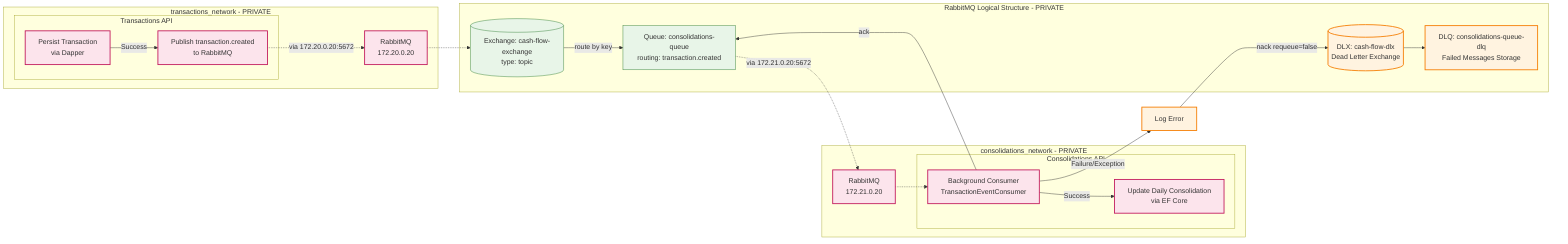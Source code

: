 flowchart LR
  subgraph TxNet[transactions_network - PRIVATE]
    subgraph TX[Transactions API]
      TSave[Persist Transaction<br/>via Dapper]
      TPublish[Publish transaction.created<br/>to RabbitMQ]
    end
    MQTx[RabbitMQ<br/>172.20.0.20]
  end

  subgraph CoNet[consolidations_network - PRIVATE]
    subgraph CO[Consolidations API]
      CConsume[Background Consumer<br/>TransactionEventConsumer]
      CUpdate[Update Daily Consolidation<br/>via EF Core]
    end
    MQCo[RabbitMQ<br/>172.21.0.20]
  end

  subgraph MQ[RabbitMQ Logical Structure - PRIVATE]
    EX[(Exchange: cash-flow-exchange<br/>type: topic)]
    Q[Queue: consolidations-queue<br/>routing: transaction.created]
    DLX[(DLX: cash-flow-dlx<br/>Dead Letter Exchange)]
    DLQ[DLQ: consolidations-queue-dlq<br/>Failed Messages Storage]
  end

  %% Flow sequence
  TSave -->|Success| TPublish
  TPublish -.->|via 172.20.0.20:5672| MQTx
  MQTx -.-> EX
  EX -->|route by key| Q
  Q -.->|via 172.21.0.20:5672| MQCo
  MQCo -.-> CConsume

  CConsume -->|Success| CUpdate
  CConsume -->|ack| Q

  CConsume -->|Failure/Exception| CError[Log Error]
  CError -->|nack requeue=false| DLX
  DLX --> DLQ

  %% Styling for security awareness
  classDef private fill:#fce4ec,stroke:#c2185b,stroke-width:2px
  classDef message fill:#e8f5e8,stroke:#2e7d32,stroke-width:1px
  classDef error fill:#fff3e0,stroke:#f57c00,stroke-width:2px

  class TSave,TPublish,CConsume,CUpdate,MQTx,MQCo private
  class EX,Q message
  class DLX,DLQ,CError error